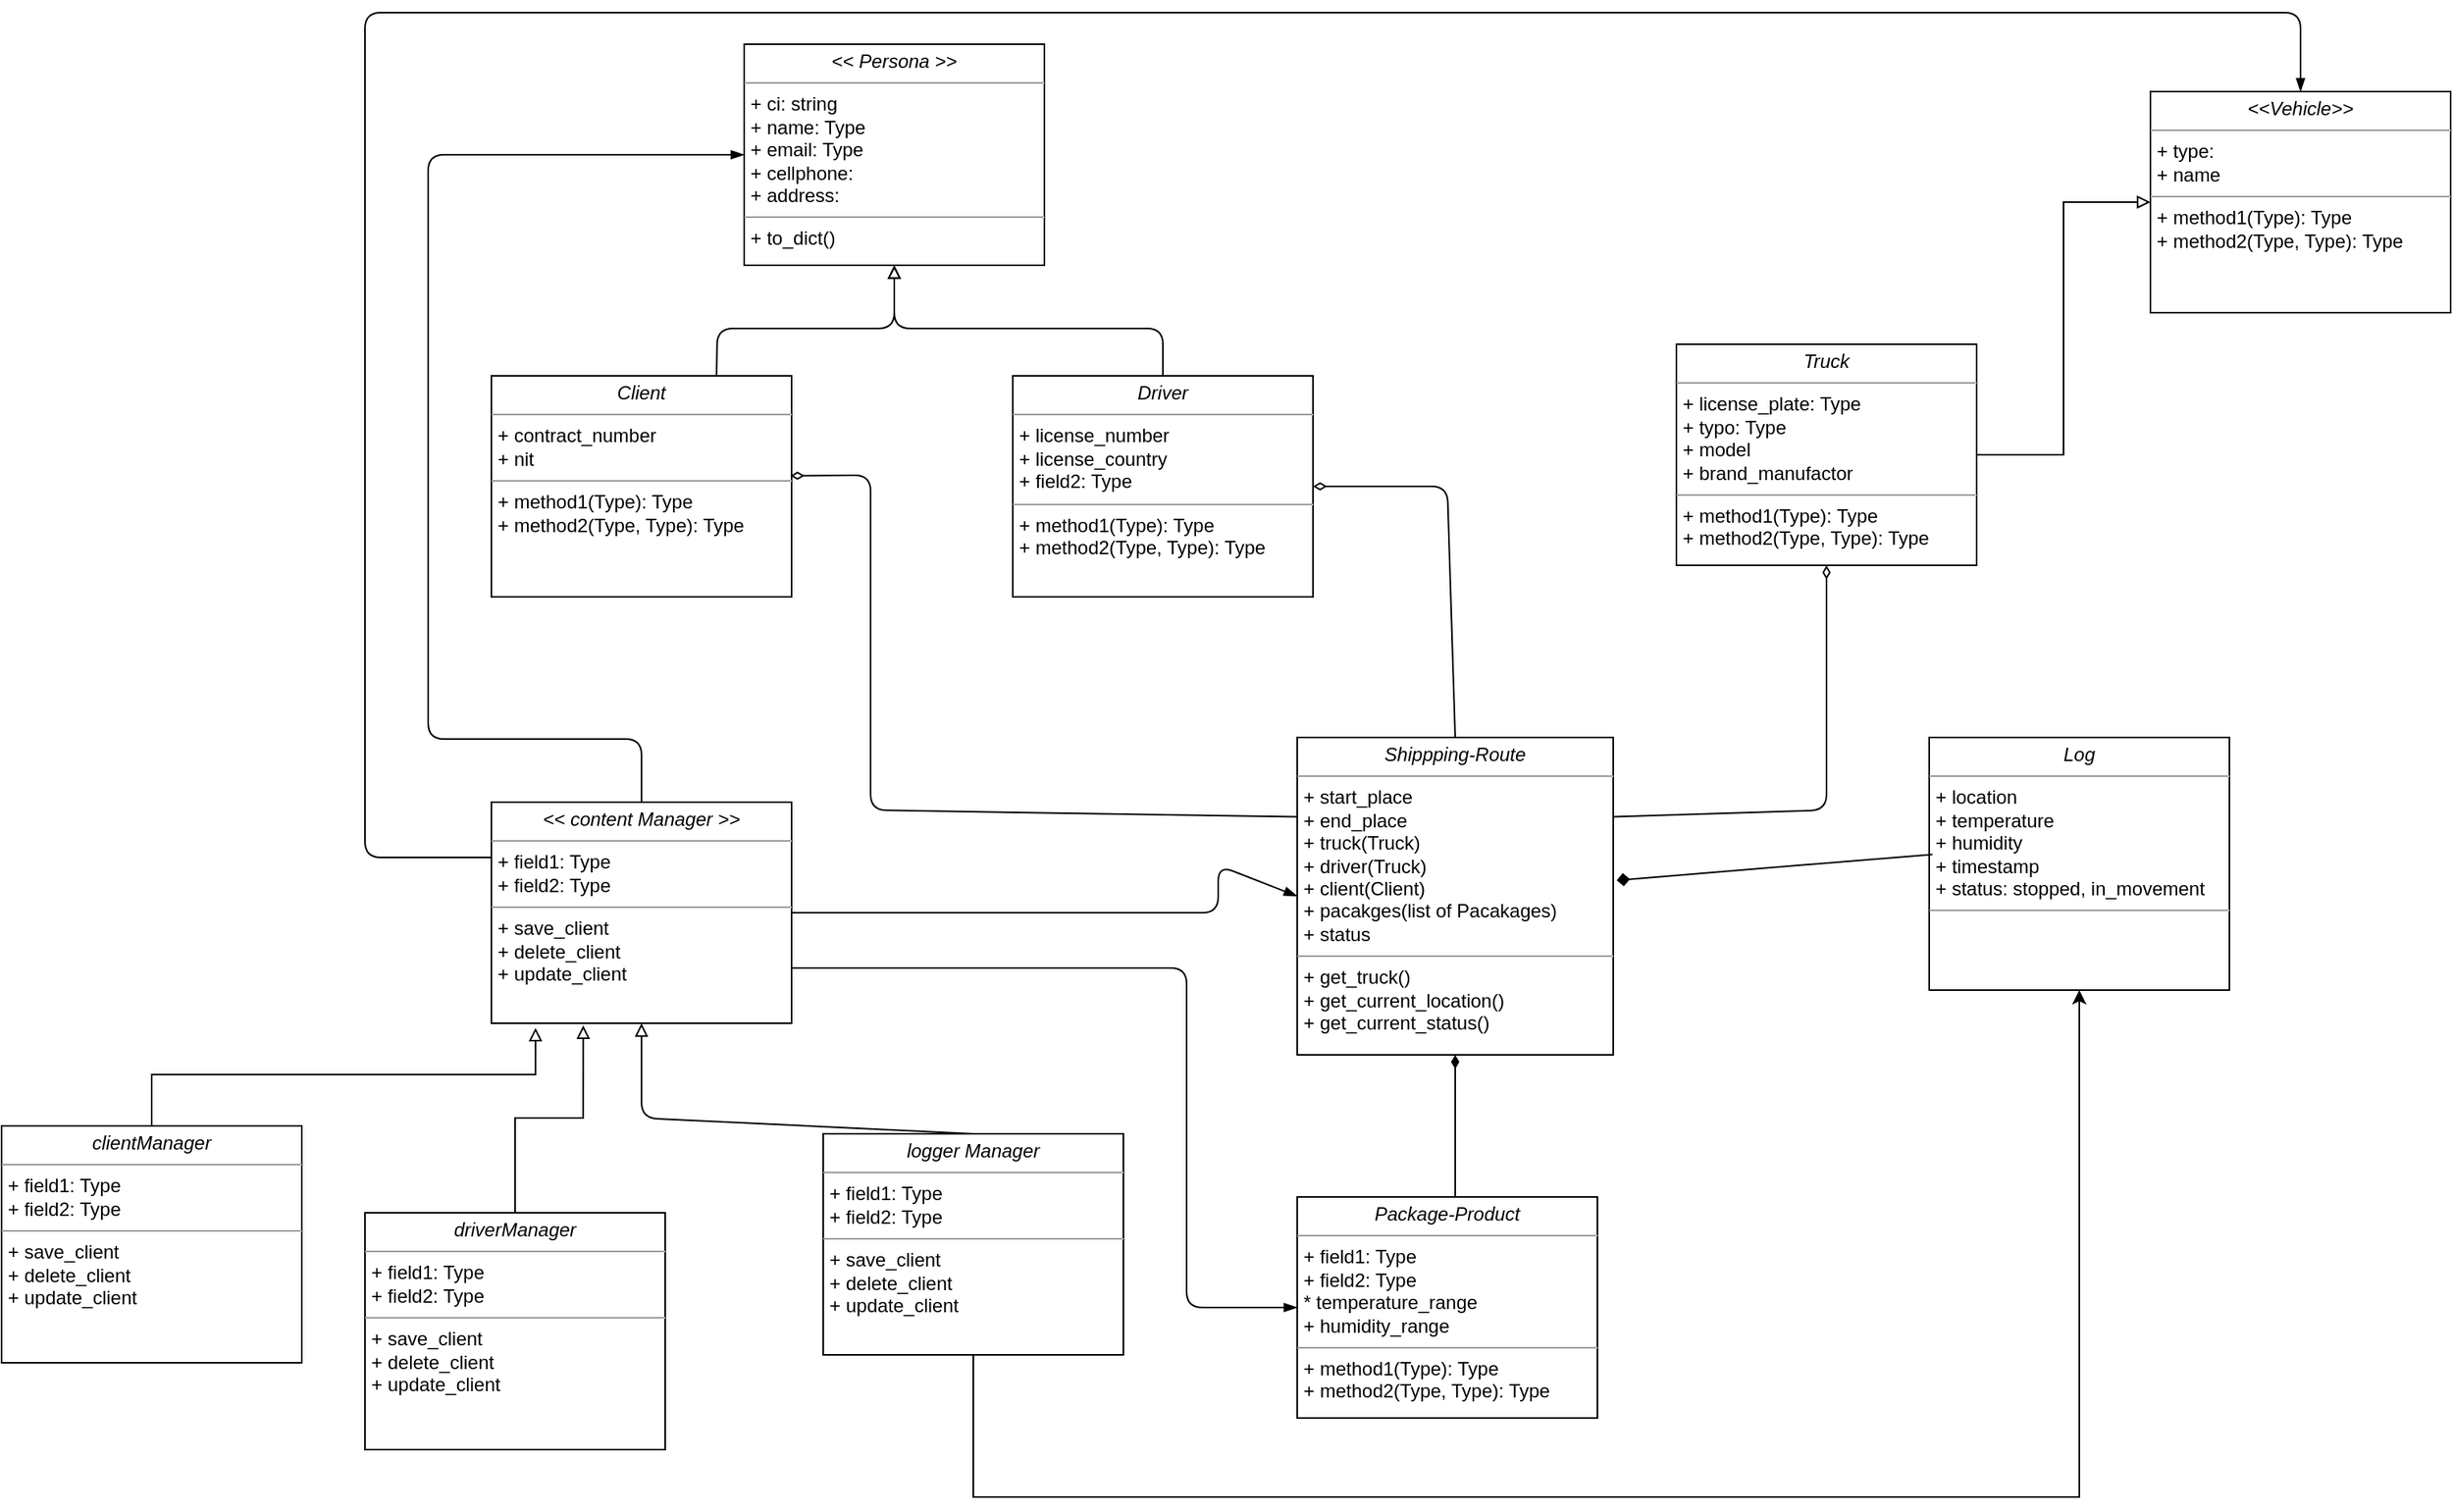 <mxfile version="15.1.2" type="device"><diagram name="Page-1" id="c4acf3e9-155e-7222-9cf6-157b1a14988f"><mxGraphModel dx="820" dy="1552" grid="1" gridSize="10" guides="1" tooltips="1" connect="1" arrows="1" fold="1" page="1" pageScale="1" pageWidth="850" pageHeight="1100" background="none" math="0" shadow="0"><root><mxCell id="0"/><mxCell id="1" parent="0"/><mxCell id="5d2195bd80daf111-10" value="&lt;p style=&quot;margin: 0px ; margin-top: 4px ; text-align: center&quot;&gt;&lt;i&gt;Log&lt;/i&gt;&lt;/p&gt;&lt;hr size=&quot;1&quot;&gt;&lt;p style=&quot;margin: 0px ; margin-left: 4px&quot;&gt;+ location&lt;br&gt;+ temperature&lt;/p&gt;&lt;p style=&quot;margin: 0px ; margin-left: 4px&quot;&gt;+ humidity&lt;/p&gt;&lt;p style=&quot;margin: 0px ; margin-left: 4px&quot;&gt;+ timestamp&lt;/p&gt;&lt;p style=&quot;margin: 0px ; margin-left: 4px&quot;&gt;+ status: stopped, in_movement&lt;/p&gt;&lt;hr size=&quot;1&quot;&gt;&lt;p style=&quot;margin: 0px ; margin-left: 4px&quot;&gt;&lt;br&gt;&lt;/p&gt;" style="verticalAlign=top;align=left;overflow=fill;fontSize=12;fontFamily=Helvetica;html=1;rounded=0;shadow=0;comic=0;labelBackgroundColor=none;strokeWidth=1" parent="1" vertex="1"><mxGeometry x="1260" y="-601" width="190" height="160" as="geometry"/></mxCell><mxCell id="5d2195bd80daf111-12" value="&lt;p style=&quot;margin: 0px ; margin-top: 4px ; text-align: center&quot;&gt;&lt;i&gt;&amp;lt;&amp;lt; content Manager &amp;gt;&amp;gt;&lt;/i&gt;&lt;/p&gt;&lt;hr size=&quot;1&quot;&gt;&lt;p style=&quot;margin: 0px ; margin-left: 4px&quot;&gt;+ field1: Type&lt;br&gt;+ field2: Type&lt;/p&gt;&lt;hr size=&quot;1&quot;&gt;&lt;p style=&quot;margin: 0px ; margin-left: 4px&quot;&gt;+ save_client&lt;br&gt;+ delete_client&lt;/p&gt;&lt;p style=&quot;margin: 0px ; margin-left: 4px&quot;&gt;+ update_client&lt;/p&gt;" style="verticalAlign=top;align=left;overflow=fill;fontSize=12;fontFamily=Helvetica;html=1;rounded=0;shadow=0;comic=0;labelBackgroundColor=none;strokeWidth=1" parent="1" vertex="1"><mxGeometry x="350" y="-560" width="190" height="140" as="geometry"/></mxCell><mxCell id="5d2195bd80daf111-15" value="&lt;p style=&quot;margin: 0px ; margin-top: 4px ; text-align: center&quot;&gt;&lt;i&gt;Driver&lt;/i&gt;&lt;/p&gt;&lt;hr size=&quot;1&quot;&gt;&lt;p style=&quot;margin: 0px ; margin-left: 4px&quot;&gt;+ license_number&lt;/p&gt;&lt;p style=&quot;margin: 0px ; margin-left: 4px&quot;&gt;+ license_country&lt;br&gt;+ field2: Type&lt;/p&gt;&lt;hr size=&quot;1&quot;&gt;&lt;p style=&quot;margin: 0px ; margin-left: 4px&quot;&gt;+ method1(Type): Type&lt;br&gt;+ method2(Type, Type): Type&lt;/p&gt;" style="verticalAlign=top;align=left;overflow=fill;fontSize=12;fontFamily=Helvetica;html=1;rounded=0;shadow=0;comic=0;labelBackgroundColor=none;strokeWidth=1" parent="1" vertex="1"><mxGeometry x="680" y="-830" width="190" height="140" as="geometry"/></mxCell><mxCell id="5d2195bd80daf111-18" value="&lt;p style=&quot;margin: 0px ; margin-top: 4px ; text-align: center&quot;&gt;&lt;i&gt;Client&lt;/i&gt;&lt;/p&gt;&lt;hr size=&quot;1&quot;&gt;&lt;p style=&quot;margin: 0px ; margin-left: 4px&quot;&gt;&lt;span&gt;+ contract_number&lt;/span&gt;&lt;br&gt;&lt;/p&gt;&lt;p style=&quot;margin: 0px ; margin-left: 4px&quot;&gt;+ nit&lt;/p&gt;&lt;hr size=&quot;1&quot;&gt;&lt;p style=&quot;margin: 0px ; margin-left: 4px&quot;&gt;+ method1(Type): Type&lt;br&gt;+ method2(Type, Type): Type&lt;/p&gt;" style="verticalAlign=top;align=left;overflow=fill;fontSize=12;fontFamily=Helvetica;html=1;rounded=0;shadow=0;comic=0;labelBackgroundColor=none;strokeWidth=1" parent="1" vertex="1"><mxGeometry x="350" y="-830" width="190" height="140" as="geometry"/></mxCell><mxCell id="5d2195bd80daf111-20" value="&lt;p style=&quot;margin: 0px ; margin-top: 4px ; text-align: center&quot;&gt;&lt;i&gt;Truck&lt;/i&gt;&lt;/p&gt;&lt;hr size=&quot;1&quot;&gt;&lt;p style=&quot;margin: 0px 0px 0px 4px&quot;&gt;+ license_plate: Type&lt;br&gt;+ typo: Type&lt;/p&gt;&lt;p style=&quot;margin: 0px 0px 0px 4px&quot;&gt;+ model&lt;/p&gt;&lt;p style=&quot;margin: 0px 0px 0px 4px&quot;&gt;+ brand_manufactor&lt;/p&gt;&lt;hr size=&quot;1&quot;&gt;&lt;p style=&quot;margin: 0px ; margin-left: 4px&quot;&gt;+ method1(Type): Type&lt;br&gt;+ method2(Type, Type): Type&lt;/p&gt;" style="verticalAlign=top;align=left;overflow=fill;fontSize=12;fontFamily=Helvetica;html=1;rounded=0;shadow=0;comic=0;labelBackgroundColor=none;strokeWidth=1" parent="1" vertex="1"><mxGeometry x="1100" y="-850" width="190" height="140" as="geometry"/></mxCell><mxCell id="QEIDY006NLrW6bMYApJ5-1" value="&lt;p style=&quot;margin: 0px ; margin-top: 4px ; text-align: center&quot;&gt;&lt;i&gt;Package-Product&lt;/i&gt;&lt;/p&gt;&lt;hr size=&quot;1&quot;&gt;&lt;p style=&quot;margin: 0px ; margin-left: 4px&quot;&gt;+ field1: Type&lt;br&gt;+ field2: Type&lt;/p&gt;&lt;p style=&quot;margin: 0px 0px 0px 4px&quot;&gt;* temperature_range&lt;/p&gt;&lt;p style=&quot;margin: 0px 0px 0px 4px&quot;&gt;+ humidity_range&lt;/p&gt;&lt;hr size=&quot;1&quot;&gt;&lt;p style=&quot;margin: 0px ; margin-left: 4px&quot;&gt;+ method1(Type): Type&lt;br&gt;+ method2(Type, Type): Type&lt;/p&gt;" style="verticalAlign=top;align=left;overflow=fill;fontSize=12;fontFamily=Helvetica;html=1;rounded=0;shadow=0;comic=0;labelBackgroundColor=none;strokeWidth=1" parent="1" vertex="1"><mxGeometry x="860" y="-310" width="190" height="140" as="geometry"/></mxCell><mxCell id="QEIDY006NLrW6bMYApJ5-21" style="edgeStyle=orthogonalEdgeStyle;rounded=0;orthogonalLoop=1;jettySize=auto;html=1;startArrow=diamondThin;startFill=1;endArrow=none;endFill=0;exitX=0.5;exitY=1;exitDx=0;exitDy=0;" parent="1" source="QEIDY006NLrW6bMYApJ5-2" edge="1"><mxGeometry relative="1" as="geometry"><Array as="points"><mxPoint x="955" y="-310"/></Array><mxPoint x="955" y="-310" as="targetPoint"/></mxGeometry></mxCell><mxCell id="QEIDY006NLrW6bMYApJ5-2" value="&lt;p style=&quot;margin: 0px ; margin-top: 4px ; text-align: center&quot;&gt;&lt;i&gt;Shippping-Route&lt;/i&gt;&lt;/p&gt;&lt;hr size=&quot;1&quot;&gt;&lt;p style=&quot;margin: 0px ; margin-left: 4px&quot;&gt;+ start_place&lt;br&gt;+ end_place&lt;/p&gt;&lt;p style=&quot;margin: 0px ; margin-left: 4px&quot;&gt;+ truck(Truck)&lt;/p&gt;&lt;p style=&quot;margin: 0px ; margin-left: 4px&quot;&gt;+ driver(Truck)&lt;/p&gt;&lt;p style=&quot;margin: 0px ; margin-left: 4px&quot;&gt;+ client(Client)&lt;/p&gt;&lt;p style=&quot;margin: 0px ; margin-left: 4px&quot;&gt;+ pacakges(list of Pacakages)&lt;/p&gt;&lt;p style=&quot;margin: 0px ; margin-left: 4px&quot;&gt;+ status&lt;/p&gt;&lt;hr size=&quot;1&quot;&gt;&lt;p style=&quot;margin: 0px ; margin-left: 4px&quot;&gt;+ get_truck()&lt;/p&gt;&lt;p style=&quot;margin: 0px ; margin-left: 4px&quot;&gt;+ get_current_location()&lt;/p&gt;&lt;p style=&quot;margin: 0px ; margin-left: 4px&quot;&gt;+ get_current_status()&lt;/p&gt;" style="verticalAlign=top;align=left;overflow=fill;fontSize=12;fontFamily=Helvetica;html=1;rounded=0;shadow=0;comic=0;labelBackgroundColor=none;strokeWidth=1" parent="1" vertex="1"><mxGeometry x="860" y="-601" width="200" height="201" as="geometry"/></mxCell><mxCell id="z-6WkL9V1n6z_OoucZy9-11" style="edgeStyle=orthogonalEdgeStyle;rounded=0;orthogonalLoop=1;jettySize=auto;html=1;exitX=0.5;exitY=1;exitDx=0;exitDy=0;" parent="1" source="QEIDY006NLrW6bMYApJ5-8" target="5d2195bd80daf111-10" edge="1"><mxGeometry relative="1" as="geometry"><Array as="points"><mxPoint x="655" y="-120"/><mxPoint x="1355" y="-120"/></Array></mxGeometry></mxCell><mxCell id="QEIDY006NLrW6bMYApJ5-8" value="&lt;p style=&quot;margin: 0px ; margin-top: 4px ; text-align: center&quot;&gt;&lt;i&gt;logger Manager&lt;/i&gt;&lt;/p&gt;&lt;hr size=&quot;1&quot;&gt;&lt;p style=&quot;margin: 0px ; margin-left: 4px&quot;&gt;+ field1: Type&lt;br&gt;+ field2: Type&lt;/p&gt;&lt;hr size=&quot;1&quot;&gt;&lt;p style=&quot;margin: 0px ; margin-left: 4px&quot;&gt;+ save_client&lt;br&gt;+ delete_client&lt;/p&gt;&lt;p style=&quot;margin: 0px ; margin-left: 4px&quot;&gt;+ update_client&lt;/p&gt;" style="verticalAlign=top;align=left;overflow=fill;fontSize=12;fontFamily=Helvetica;html=1;rounded=0;shadow=0;comic=0;labelBackgroundColor=none;strokeWidth=1" parent="1" vertex="1"><mxGeometry x="560" y="-350" width="190" height="140" as="geometry"/></mxCell><mxCell id="QEIDY006NLrW6bMYApJ5-10" value="" style="endArrow=block;html=1;entryX=0.5;entryY=1;entryDx=0;entryDy=0;endFill=0;exitX=0.5;exitY=0;exitDx=0;exitDy=0;" parent="1" source="QEIDY006NLrW6bMYApJ5-8" target="5d2195bd80daf111-12" edge="1"><mxGeometry width="50" height="50" relative="1" as="geometry"><mxPoint x="410" y="-340" as="sourcePoint"/><mxPoint x="590" y="-330" as="targetPoint"/><Array as="points"><mxPoint x="445" y="-360"/></Array></mxGeometry></mxCell><mxCell id="QEIDY006NLrW6bMYApJ5-13" value="&lt;p style=&quot;margin: 0px ; margin-top: 4px ; text-align: center&quot;&gt;&lt;i&gt;&amp;lt;&amp;lt; Persona &amp;gt;&amp;gt;&lt;/i&gt;&lt;/p&gt;&lt;hr size=&quot;1&quot;&gt;&lt;p style=&quot;margin: 0px ; margin-left: 4px&quot;&gt;+ ci: string&lt;/p&gt;&lt;p style=&quot;margin: 0px ; margin-left: 4px&quot;&gt;+ name: Type&lt;br&gt;+ email: Type&lt;/p&gt;&lt;p style=&quot;margin: 0px ; margin-left: 4px&quot;&gt;+ cellphone:&lt;/p&gt;&lt;p style=&quot;margin: 0px ; margin-left: 4px&quot;&gt;+ address:&lt;/p&gt;&lt;hr size=&quot;1&quot;&gt;&lt;p style=&quot;margin: 0px ; margin-left: 4px&quot;&gt;+ to_dict()&lt;/p&gt;" style="verticalAlign=top;align=left;overflow=fill;fontSize=12;fontFamily=Helvetica;html=1;rounded=0;shadow=0;comic=0;labelBackgroundColor=none;strokeWidth=1" parent="1" vertex="1"><mxGeometry x="510" y="-1040" width="190" height="140" as="geometry"/></mxCell><mxCell id="QEIDY006NLrW6bMYApJ5-14" value="" style="endArrow=block;html=1;entryX=0.5;entryY=1;entryDx=0;entryDy=0;exitX=0.75;exitY=0;exitDx=0;exitDy=0;endFill=0;" parent="1" source="5d2195bd80daf111-18" target="QEIDY006NLrW6bMYApJ5-13" edge="1"><mxGeometry width="50" height="50" relative="1" as="geometry"><mxPoint x="660" y="-570" as="sourcePoint"/><mxPoint x="710" y="-620" as="targetPoint"/><Array as="points"><mxPoint x="493" y="-860"/><mxPoint x="605" y="-860"/></Array></mxGeometry></mxCell><mxCell id="QEIDY006NLrW6bMYApJ5-15" value="" style="endArrow=block;html=1;endFill=0;entryX=0.5;entryY=1;entryDx=0;entryDy=0;exitX=0.5;exitY=0;exitDx=0;exitDy=0;" parent="1" source="5d2195bd80daf111-15" target="QEIDY006NLrW6bMYApJ5-13" edge="1"><mxGeometry width="50" height="50" relative="1" as="geometry"><mxPoint x="736" y="-860" as="sourcePoint"/><mxPoint x="560" y="-859" as="targetPoint"/><Array as="points"><mxPoint x="775" y="-860"/><mxPoint x="605" y="-860"/></Array></mxGeometry></mxCell><mxCell id="QEIDY006NLrW6bMYApJ5-19" value="" style="endArrow=diamondThin;html=1;entryX=0.996;entryY=0.452;entryDx=0;entryDy=0;entryPerimeter=0;exitX=0;exitY=0.25;exitDx=0;exitDy=0;startArrow=none;startFill=0;endFill=0;" parent="1" source="QEIDY006NLrW6bMYApJ5-2" target="5d2195bd80daf111-18" edge="1"><mxGeometry width="50" height="50" relative="1" as="geometry"><mxPoint x="770" y="-490" as="sourcePoint"/><mxPoint x="820" y="-540" as="targetPoint"/><Array as="points"><mxPoint x="590" y="-555"/><mxPoint x="590" y="-767"/></Array></mxGeometry></mxCell><mxCell id="QEIDY006NLrW6bMYApJ5-24" value="" style="endArrow=none;html=1;exitX=1;exitY=0.5;exitDx=0;exitDy=0;entryX=0.5;entryY=0;entryDx=0;entryDy=0;endFill=0;startArrow=diamondThin;startFill=0;" parent="1" source="5d2195bd80daf111-15" target="QEIDY006NLrW6bMYApJ5-2" edge="1"><mxGeometry width="50" height="50" relative="1" as="geometry"><mxPoint x="740" y="-560" as="sourcePoint"/><mxPoint x="1117" y="-792" as="targetPoint"/><Array as="points"><mxPoint x="955" y="-760"/></Array></mxGeometry></mxCell><mxCell id="QEIDY006NLrW6bMYApJ5-25" value="" style="endArrow=diamondThin;html=1;exitX=1;exitY=0.25;exitDx=0;exitDy=0;entryX=0.5;entryY=1;entryDx=0;entryDy=0;endFill=0;startArrow=none;startFill=0;" parent="1" source="QEIDY006NLrW6bMYApJ5-2" target="5d2195bd80daf111-20" edge="1"><mxGeometry width="50" height="50" relative="1" as="geometry"><mxPoint x="930" y="-790" as="sourcePoint"/><mxPoint x="1146" y="-780" as="targetPoint"/><Array as="points"><mxPoint x="1195" y="-555"/></Array></mxGeometry></mxCell><mxCell id="QEIDY006NLrW6bMYApJ5-26" value="" style="endArrow=none;html=1;exitX=1.011;exitY=0.45;exitDx=0;exitDy=0;exitPerimeter=0;entryX=0.011;entryY=0.463;entryDx=0;entryDy=0;entryPerimeter=0;startArrow=diamond;startFill=1;" parent="1" source="QEIDY006NLrW6bMYApJ5-2" target="5d2195bd80daf111-10" edge="1"><mxGeometry width="50" height="50" relative="1" as="geometry"><mxPoint x="910" y="-460" as="sourcePoint"/><mxPoint x="1290" y="-620" as="targetPoint"/><Array as="points"/></mxGeometry></mxCell><mxCell id="z-6WkL9V1n6z_OoucZy9-5" value="" style="endArrow=blockThin;html=1;exitX=0.5;exitY=0;exitDx=0;exitDy=0;entryX=0;entryY=0.5;entryDx=0;entryDy=0;endFill=1;" parent="1" source="5d2195bd80daf111-12" target="QEIDY006NLrW6bMYApJ5-13" edge="1"><mxGeometry width="50" height="50" relative="1" as="geometry"><mxPoint x="455" y="-550.0" as="sourcePoint"/><mxPoint x="455" y="-677" as="targetPoint"/><Array as="points"><mxPoint x="445" y="-600"/><mxPoint x="310" y="-600"/><mxPoint x="310" y="-970"/></Array></mxGeometry></mxCell><mxCell id="z-6WkL9V1n6z_OoucZy9-6" value="" style="endArrow=blockThin;html=1;exitX=0;exitY=0.25;exitDx=0;exitDy=0;entryX=0.5;entryY=0;entryDx=0;entryDy=0;endFill=1;" parent="1" source="5d2195bd80daf111-12" target="z-6WkL9V1n6z_OoucZy9-12" edge="1"><mxGeometry width="50" height="50" relative="1" as="geometry"><mxPoint x="550" y="-515.0" as="sourcePoint"/><mxPoint x="785" y="-680.0" as="targetPoint"/><Array as="points"><mxPoint x="270" y="-525"/><mxPoint x="270" y="-1060"/><mxPoint x="960" y="-1060"/><mxPoint x="1148" y="-1060"/><mxPoint x="1195" y="-1060"/><mxPoint x="1495" y="-1060"/></Array></mxGeometry></mxCell><mxCell id="z-6WkL9V1n6z_OoucZy9-7" value="" style="endArrow=blockThin;html=1;exitX=1;exitY=0.5;exitDx=0;exitDy=0;entryX=0;entryY=0.5;entryDx=0;entryDy=0;endFill=1;" parent="1" source="5d2195bd80daf111-12" target="QEIDY006NLrW6bMYApJ5-2" edge="1"><mxGeometry width="50" height="50" relative="1" as="geometry"><mxPoint x="550" y="-515.0" as="sourcePoint"/><mxPoint x="1370" y="-320" as="targetPoint"/><Array as="points"><mxPoint x="680" y="-490"/><mxPoint x="810" y="-490"/><mxPoint x="810" y="-520"/></Array></mxGeometry></mxCell><mxCell id="z-6WkL9V1n6z_OoucZy9-8" value="" style="endArrow=blockThin;html=1;entryX=0;entryY=0.5;entryDx=0;entryDy=0;exitX=1;exitY=0.75;exitDx=0;exitDy=0;endFill=1;" parent="1" source="5d2195bd80daf111-12" target="QEIDY006NLrW6bMYApJ5-1" edge="1"><mxGeometry width="50" height="50" relative="1" as="geometry"><mxPoint x="610" y="-400" as="sourcePoint"/><mxPoint x="860" y="-350" as="targetPoint"/><Array as="points"><mxPoint x="790" y="-455"/><mxPoint x="790" y="-310"/><mxPoint x="790" y="-240"/></Array></mxGeometry></mxCell><mxCell id="z-6WkL9V1n6z_OoucZy9-15" style="edgeStyle=orthogonalEdgeStyle;rounded=0;orthogonalLoop=1;jettySize=auto;html=1;entryX=1;entryY=0.5;entryDx=0;entryDy=0;startArrow=block;startFill=0;endArrow=none;endFill=0;" parent="1" source="z-6WkL9V1n6z_OoucZy9-12" target="5d2195bd80daf111-20" edge="1"><mxGeometry relative="1" as="geometry"/></mxCell><mxCell id="z-6WkL9V1n6z_OoucZy9-12" value="&lt;p style=&quot;margin: 0px ; margin-top: 4px ; text-align: center&quot;&gt;&lt;i&gt;&amp;lt;&amp;lt;Vehicle&amp;gt;&amp;gt;&lt;/i&gt;&lt;/p&gt;&lt;hr size=&quot;1&quot;&gt;&lt;p style=&quot;margin: 0px ; margin-left: 4px&quot;&gt;+ type:&lt;br&gt;+ name&lt;/p&gt;&lt;hr size=&quot;1&quot;&gt;&lt;p style=&quot;margin: 0px ; margin-left: 4px&quot;&gt;+ method1(Type): Type&lt;br&gt;+ method2(Type, Type): Type&lt;/p&gt;" style="verticalAlign=top;align=left;overflow=fill;fontSize=12;fontFamily=Helvetica;html=1;rounded=0;shadow=0;comic=0;labelBackgroundColor=none;strokeWidth=1" parent="1" vertex="1"><mxGeometry x="1400" y="-1010" width="190" height="140" as="geometry"/></mxCell><mxCell id="z-6WkL9V1n6z_OoucZy9-17" style="edgeStyle=orthogonalEdgeStyle;rounded=0;orthogonalLoop=1;jettySize=auto;html=1;exitX=0.5;exitY=0;exitDx=0;exitDy=0;entryX=0.147;entryY=1.021;entryDx=0;entryDy=0;entryPerimeter=0;startArrow=none;startFill=0;endArrow=block;endFill=0;" parent="1" source="z-6WkL9V1n6z_OoucZy9-16" target="5d2195bd80daf111-12" edge="1"><mxGeometry relative="1" as="geometry"/></mxCell><mxCell id="z-6WkL9V1n6z_OoucZy9-16" value="&lt;p style=&quot;margin: 0px ; margin-top: 4px ; text-align: center&quot;&gt;&lt;i&gt;clientManager&lt;/i&gt;&lt;/p&gt;&lt;hr size=&quot;1&quot;&gt;&lt;p style=&quot;margin: 0px ; margin-left: 4px&quot;&gt;+ field1: Type&lt;br&gt;+ field2: Type&lt;/p&gt;&lt;hr size=&quot;1&quot;&gt;&lt;p style=&quot;margin: 0px ; margin-left: 4px&quot;&gt;+ save_client&lt;br&gt;+ delete_client&lt;/p&gt;&lt;p style=&quot;margin: 0px ; margin-left: 4px&quot;&gt;+ update_client&lt;/p&gt;" style="verticalAlign=top;align=left;overflow=fill;fontSize=12;fontFamily=Helvetica;html=1;rounded=0;shadow=0;comic=0;labelBackgroundColor=none;strokeWidth=1" parent="1" vertex="1"><mxGeometry x="40" y="-355" width="190" height="150" as="geometry"/></mxCell><mxCell id="z-6WkL9V1n6z_OoucZy9-19" style="edgeStyle=orthogonalEdgeStyle;rounded=0;orthogonalLoop=1;jettySize=auto;html=1;exitX=0.5;exitY=0;exitDx=0;exitDy=0;entryX=0.306;entryY=1.01;entryDx=0;entryDy=0;entryPerimeter=0;startArrow=none;startFill=0;endArrow=block;endFill=0;" parent="1" source="z-6WkL9V1n6z_OoucZy9-18" target="5d2195bd80daf111-12" edge="1"><mxGeometry relative="1" as="geometry"/></mxCell><mxCell id="z-6WkL9V1n6z_OoucZy9-18" value="&lt;p style=&quot;margin: 0px ; margin-top: 4px ; text-align: center&quot;&gt;&lt;i&gt;driverManager&lt;/i&gt;&lt;/p&gt;&lt;hr size=&quot;1&quot;&gt;&lt;p style=&quot;margin: 0px ; margin-left: 4px&quot;&gt;+ field1: Type&lt;br&gt;+ field2: Type&lt;/p&gt;&lt;hr size=&quot;1&quot;&gt;&lt;p style=&quot;margin: 0px ; margin-left: 4px&quot;&gt;+ save_client&lt;br&gt;+ delete_client&lt;/p&gt;&lt;p style=&quot;margin: 0px ; margin-left: 4px&quot;&gt;+ update_client&lt;/p&gt;" style="verticalAlign=top;align=left;overflow=fill;fontSize=12;fontFamily=Helvetica;html=1;rounded=0;shadow=0;comic=0;labelBackgroundColor=none;strokeWidth=1" parent="1" vertex="1"><mxGeometry x="270" y="-300" width="190" height="150" as="geometry"/></mxCell></root></mxGraphModel></diagram></mxfile>